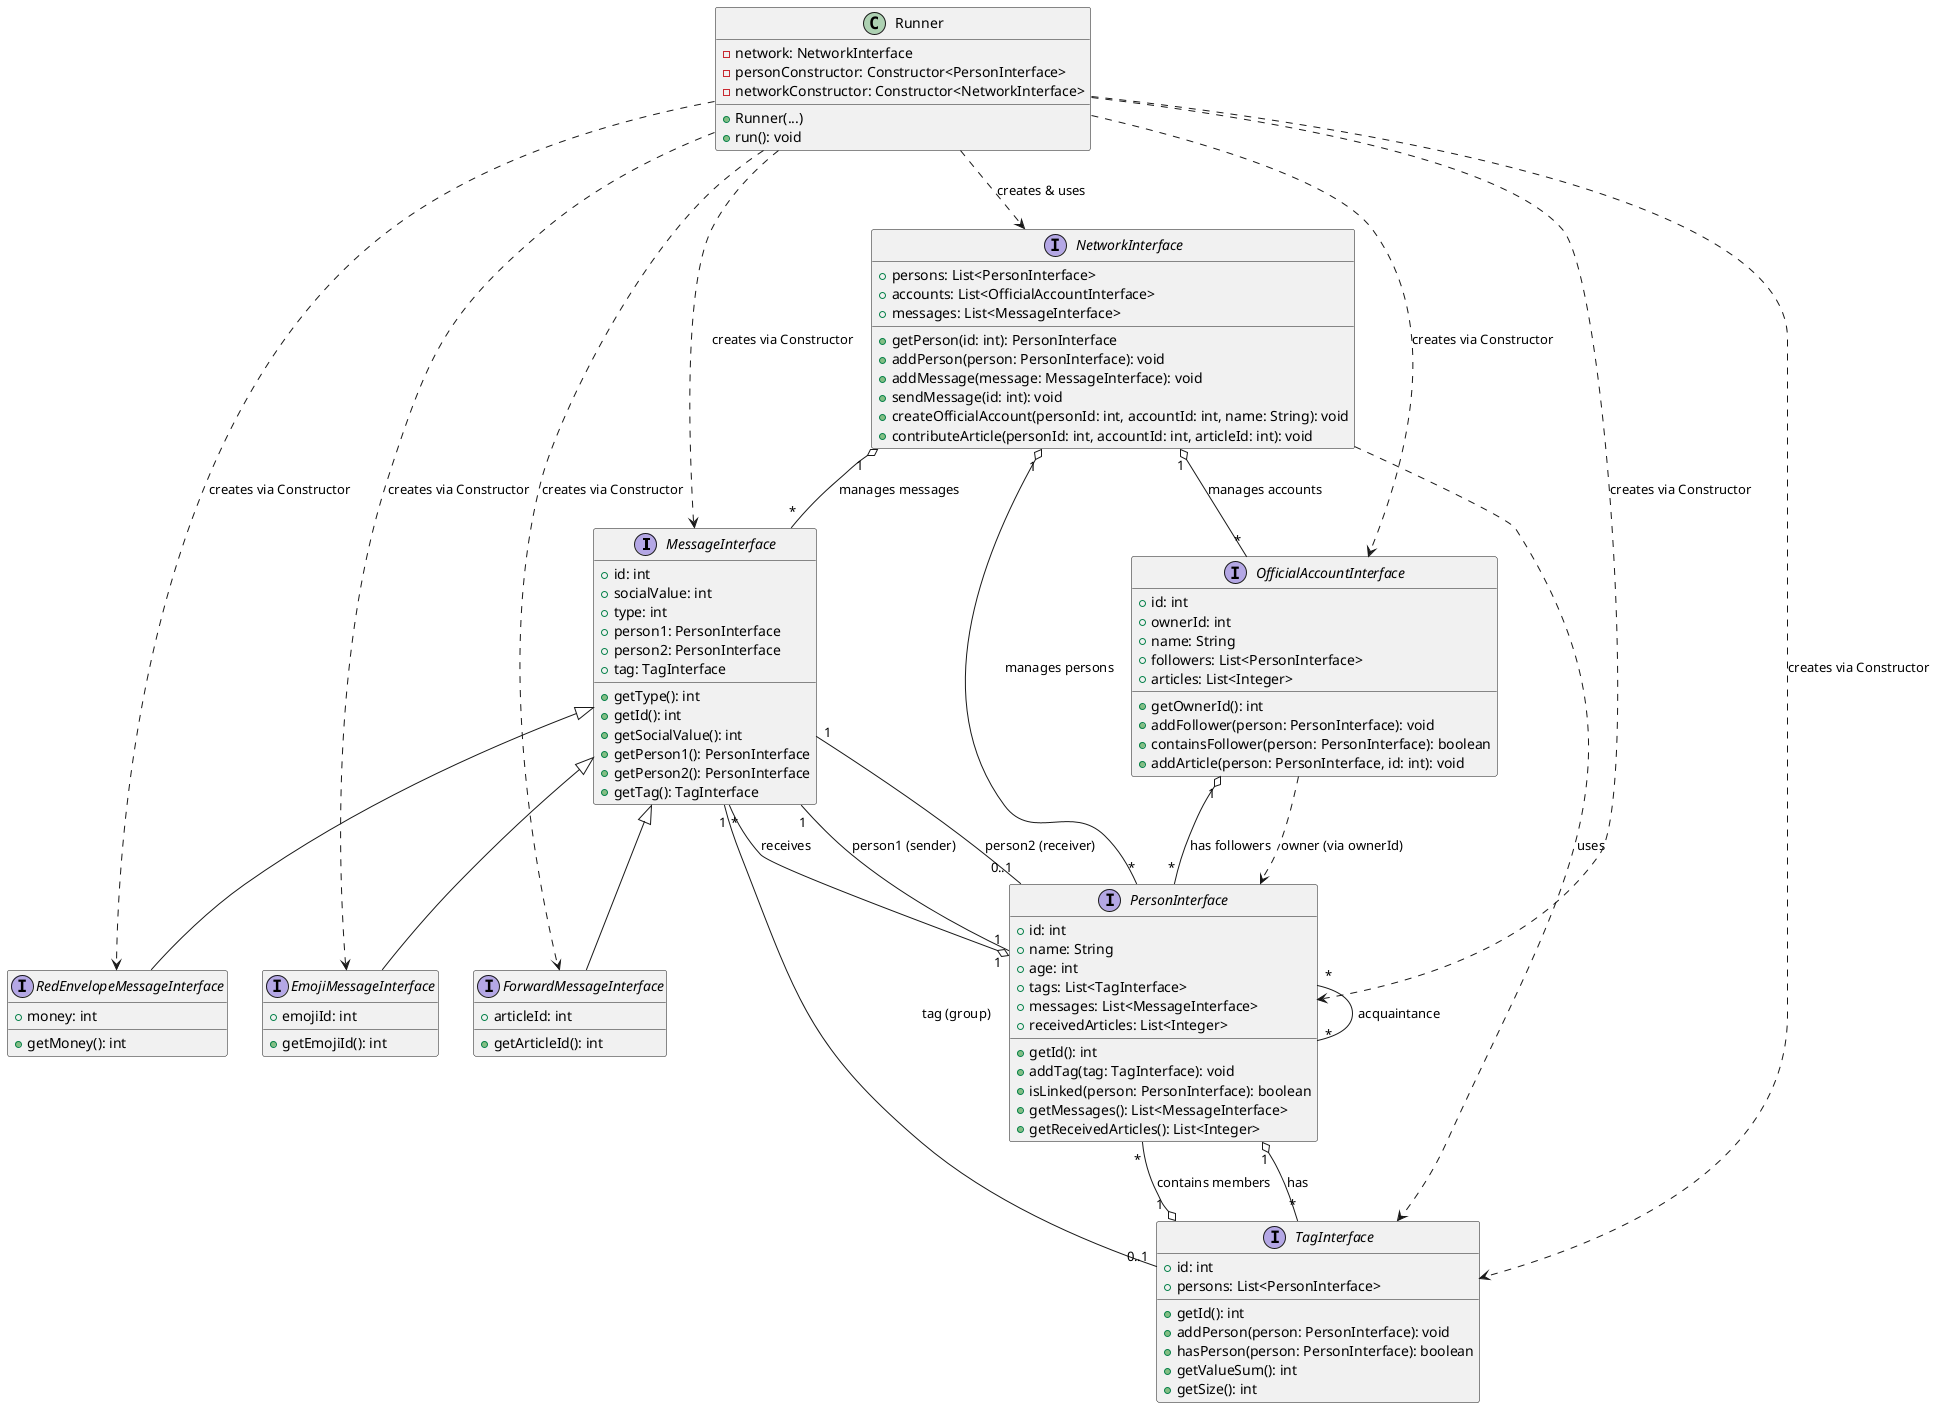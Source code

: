 @startuml

' 定义接口
interface MessageInterface {
  +id: int
  +socialValue: int
  +type: int
  +person1: PersonInterface
  +person2: PersonInterface
  +tag: TagInterface
  +getType(): int
  +getId(): int
  +getSocialValue(): int
  +getPerson1(): PersonInterface
  +getPerson2(): PersonInterface
  +getTag(): TagInterface
}

interface EmojiMessageInterface {
  +emojiId: int
  +getEmojiId(): int
}

interface ForwardMessageInterface {
  +articleId: int
  +getArticleId(): int
}

interface RedEnvelopeMessageInterface {
  +money: int
  +getMoney(): int
}

interface PersonInterface {
  +id: int
  +name: String
  +age: int
  +tags: List<TagInterface>
  +messages: List<MessageInterface>
  +receivedArticles: List<Integer>
  +getId(): int
  +addTag(tag: TagInterface): void
  +isLinked(person: PersonInterface): boolean
  +getMessages(): List<MessageInterface>
  +getReceivedArticles(): List<Integer>
}

interface TagInterface {
  +id: int
  +persons: List<PersonInterface>
  +getId(): int
  +addPerson(person: PersonInterface): void
  +hasPerson(person: PersonInterface): boolean
  +getValueSum(): int
  +getSize(): int
}

interface OfficialAccountInterface {
  +id: int
  +ownerId: int
  +name: String
  +followers: List<PersonInterface>
  +articles: List<Integer>
  +getOwnerId(): int
  +addFollower(person: PersonInterface): void
  +containsFollower(person: PersonInterface): boolean
  +addArticle(person: PersonInterface, id: int): void
}

interface NetworkInterface {
  +persons: List<PersonInterface>
  +accounts: List<OfficialAccountInterface>
  +messages: List<MessageInterface>
  +getPerson(id: int): PersonInterface
  +addPerson(person: PersonInterface): void
  +addMessage(message: MessageInterface): void
  +sendMessage(id: int): void
  +createOfficialAccount(personId: int, accountId: int, name: String): void
  +contributeArticle(personId: int, accountId: int, articleId: int): void
}

' 定义类
class Runner {
  -network: NetworkInterface
  -personConstructor: Constructor<PersonInterface>
  -networkConstructor: Constructor<NetworkInterface>
  +Runner(...)
  +run(): void
}

' 继承关系
MessageInterface <|-- EmojiMessageInterface
MessageInterface <|-- ForwardMessageInterface
MessageInterface <|-- RedEnvelopeMessageInterface

' 聚合/组合 和 关联关系
NetworkInterface "1" o-- "*" PersonInterface : manages persons
NetworkInterface "1" o-- "*" MessageInterface : manages messages
NetworkInterface "1" o-- "*" OfficialAccountInterface : manages accounts

PersonInterface "1" o-- "*" TagInterface : has
PersonInterface "1" o-- "*" MessageInterface : receives
PersonInterface "*" -- "*" PersonInterface : acquaintance

MessageInterface "1" -- "1" PersonInterface : person1 (sender)
MessageInterface "1" -- "0..1" PersonInterface : person2 (receiver)
MessageInterface "1" -- "0..1" TagInterface : tag (group)

TagInterface "1" o-- "*" PersonInterface : contains members

OfficialAccountInterface "1" o-- "*" PersonInterface : has followers

' 依赖关系
NetworkInterface ..> TagInterface : uses
OfficialAccountInterface ..> PersonInterface : owner (via ownerId)

Runner ..> NetworkInterface : creates & uses
Runner ..> PersonInterface : creates via Constructor
Runner ..> TagInterface : creates via Constructor
Runner ..> MessageInterface : creates via Constructor
Runner ..> EmojiMessageInterface : creates via Constructor
Runner ..> ForwardMessageInterface : creates via Constructor
Runner ..> RedEnvelopeMessageInterface : creates via Constructor
Runner ..> OfficialAccountInterface : creates via Constructor

@enduml
